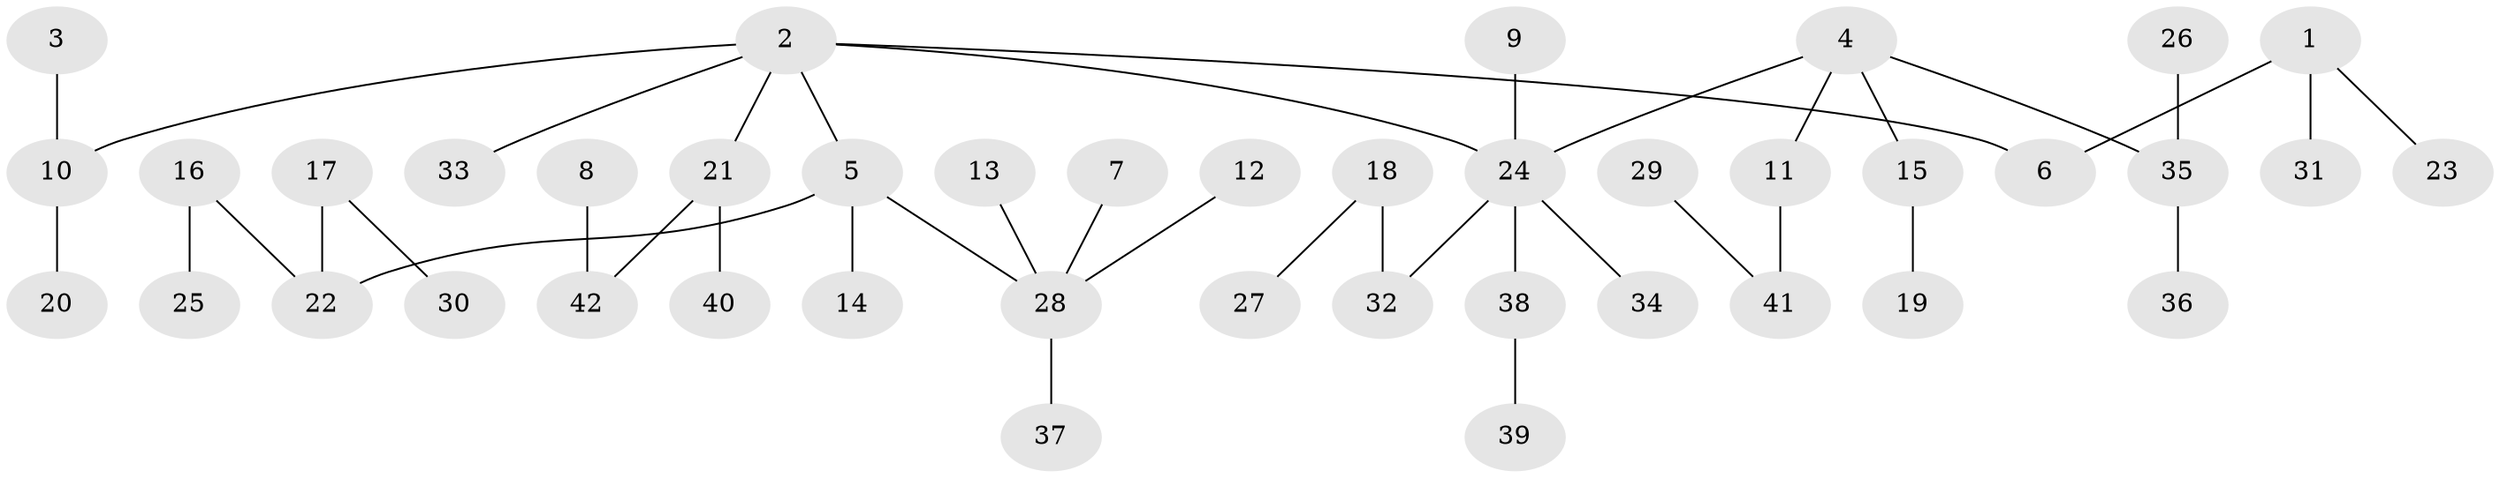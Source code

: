 // original degree distribution, {4: 0.10843373493975904, 3: 0.13253012048192772, 6: 0.024096385542168676, 2: 0.26506024096385544, 1: 0.46987951807228917}
// Generated by graph-tools (version 1.1) at 2025/37/03/04/25 23:37:28]
// undirected, 42 vertices, 41 edges
graph export_dot {
  node [color=gray90,style=filled];
  1;
  2;
  3;
  4;
  5;
  6;
  7;
  8;
  9;
  10;
  11;
  12;
  13;
  14;
  15;
  16;
  17;
  18;
  19;
  20;
  21;
  22;
  23;
  24;
  25;
  26;
  27;
  28;
  29;
  30;
  31;
  32;
  33;
  34;
  35;
  36;
  37;
  38;
  39;
  40;
  41;
  42;
  1 -- 6 [weight=1.0];
  1 -- 23 [weight=1.0];
  1 -- 31 [weight=1.0];
  2 -- 5 [weight=1.0];
  2 -- 6 [weight=1.0];
  2 -- 10 [weight=1.0];
  2 -- 21 [weight=1.0];
  2 -- 24 [weight=1.0];
  2 -- 33 [weight=1.0];
  3 -- 10 [weight=1.0];
  4 -- 11 [weight=1.0];
  4 -- 15 [weight=1.0];
  4 -- 24 [weight=1.0];
  4 -- 35 [weight=1.0];
  5 -- 14 [weight=1.0];
  5 -- 22 [weight=1.0];
  5 -- 28 [weight=1.0];
  7 -- 28 [weight=1.0];
  8 -- 42 [weight=1.0];
  9 -- 24 [weight=1.0];
  10 -- 20 [weight=1.0];
  11 -- 41 [weight=1.0];
  12 -- 28 [weight=1.0];
  13 -- 28 [weight=1.0];
  15 -- 19 [weight=1.0];
  16 -- 22 [weight=1.0];
  16 -- 25 [weight=1.0];
  17 -- 22 [weight=1.0];
  17 -- 30 [weight=1.0];
  18 -- 27 [weight=1.0];
  18 -- 32 [weight=1.0];
  21 -- 40 [weight=1.0];
  21 -- 42 [weight=1.0];
  24 -- 32 [weight=1.0];
  24 -- 34 [weight=1.0];
  24 -- 38 [weight=1.0];
  26 -- 35 [weight=1.0];
  28 -- 37 [weight=1.0];
  29 -- 41 [weight=1.0];
  35 -- 36 [weight=1.0];
  38 -- 39 [weight=1.0];
}
